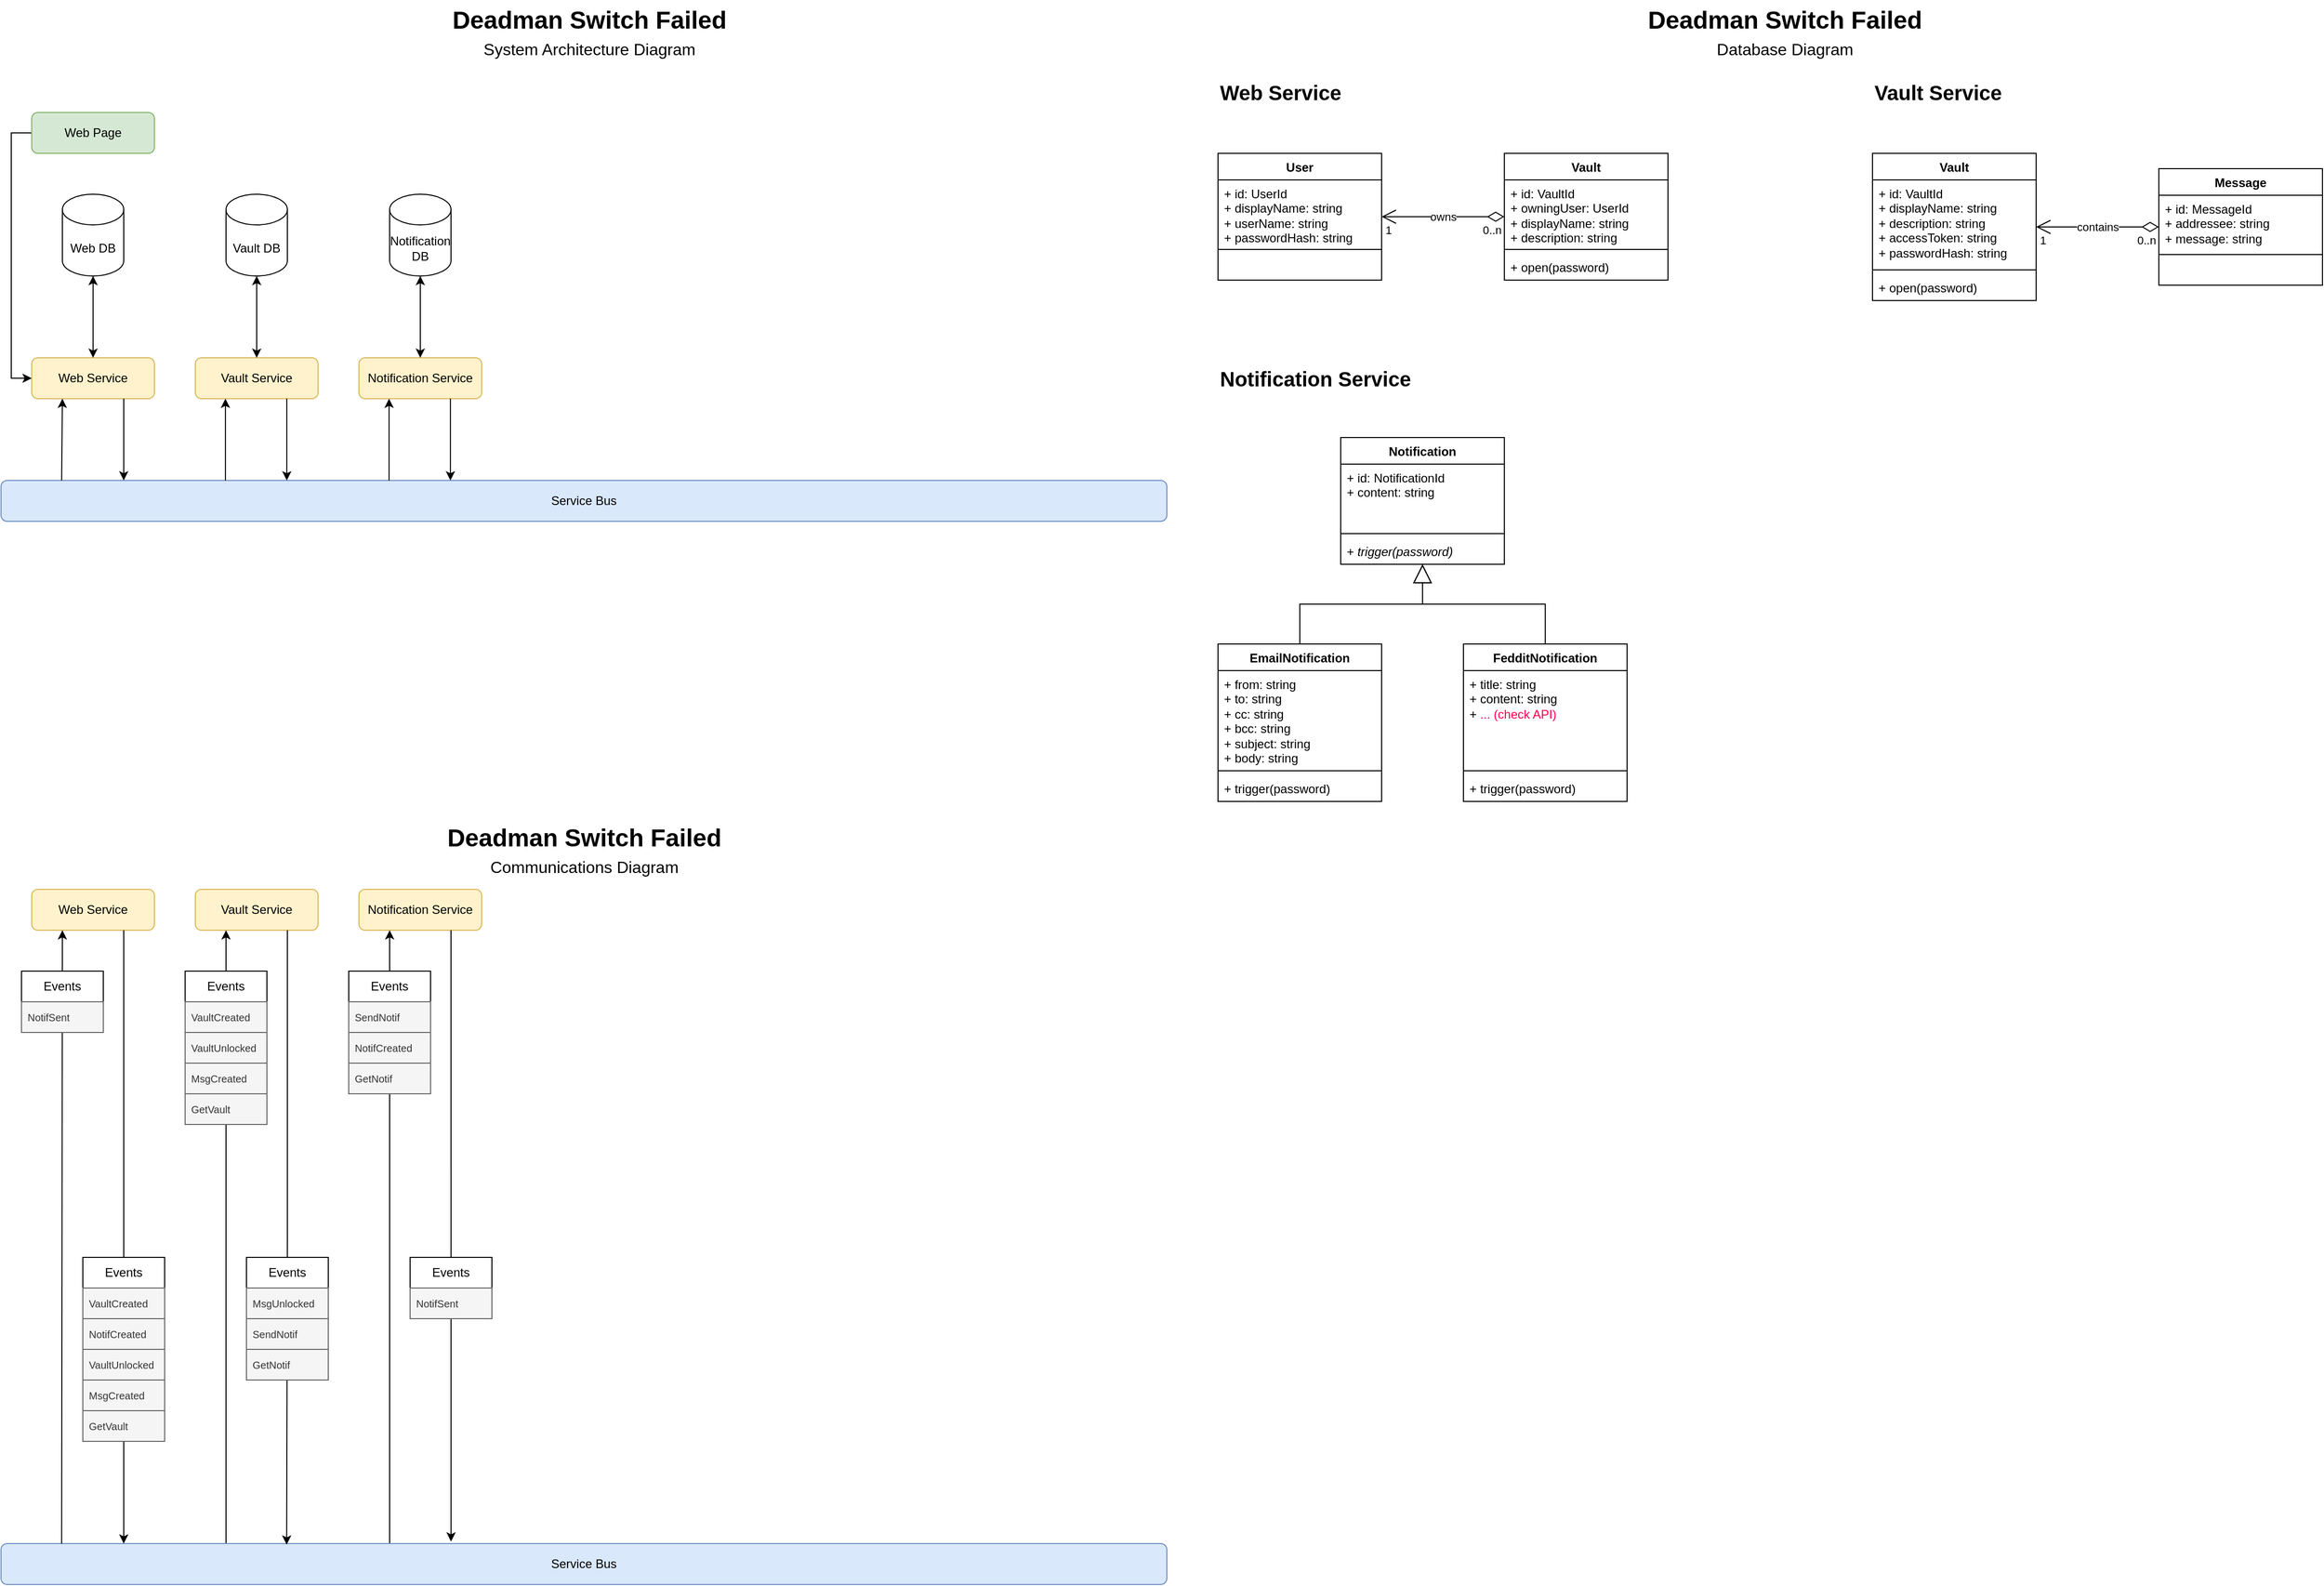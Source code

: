 <mxfile version="22.0.2" type="device">
  <diagram name="Page-1" id="2YGdl-X15_tePABY36Fy">
    <mxGraphModel dx="1493" dy="872" grid="1" gridSize="10" guides="1" tooltips="1" connect="1" arrows="1" fold="1" page="1" pageScale="1" pageWidth="1160" pageHeight="800" math="1" shadow="0">
      <root>
        <mxCell id="0" />
        <mxCell id="1" parent="0" />
        <mxCell id="ui8sLW4CjAqMK8sw_6YP-1" value="Web Service" style="rounded=1;whiteSpace=wrap;html=1;fillColor=#fff2cc;strokeColor=#d6b656;" parent="1" vertex="1">
          <mxGeometry x="40" y="360" width="120" height="40" as="geometry" />
        </mxCell>
        <mxCell id="ui8sLW4CjAqMK8sw_6YP-2" value="Vault Service" style="rounded=1;whiteSpace=wrap;html=1;fillColor=#fff2cc;strokeColor=#d6b656;" parent="1" vertex="1">
          <mxGeometry x="200" y="360" width="120" height="40" as="geometry" />
        </mxCell>
        <mxCell id="ui8sLW4CjAqMK8sw_6YP-3" value="Notification Service" style="rounded=1;whiteSpace=wrap;html=1;fillColor=#fff2cc;strokeColor=#d6b656;" parent="1" vertex="1">
          <mxGeometry x="360" y="360" width="120" height="40" as="geometry" />
        </mxCell>
        <mxCell id="ui8sLW4CjAqMK8sw_6YP-4" value="Service Bus" style="rounded=1;whiteSpace=wrap;html=1;fillColor=#dae8fc;strokeColor=#6c8ebf;" parent="1" vertex="1">
          <mxGeometry x="10" y="480" width="1140" height="40" as="geometry" />
        </mxCell>
        <mxCell id="ui8sLW4CjAqMK8sw_6YP-5" value="Web DB" style="shape=cylinder3;whiteSpace=wrap;html=1;boundedLbl=1;backgroundOutline=1;size=15;" parent="1" vertex="1">
          <mxGeometry x="70" y="200" width="60" height="80" as="geometry" />
        </mxCell>
        <mxCell id="ui8sLW4CjAqMK8sw_6YP-7" value="Vault DB" style="shape=cylinder3;whiteSpace=wrap;html=1;boundedLbl=1;backgroundOutline=1;size=15;" parent="1" vertex="1">
          <mxGeometry x="230" y="200" width="60" height="80" as="geometry" />
        </mxCell>
        <mxCell id="ui8sLW4CjAqMK8sw_6YP-8" value="Notification DB" style="shape=cylinder3;whiteSpace=wrap;html=1;boundedLbl=1;backgroundOutline=1;size=15;" parent="1" vertex="1">
          <mxGeometry x="390" y="200" width="60" height="80" as="geometry" />
        </mxCell>
        <mxCell id="ui8sLW4CjAqMK8sw_6YP-9" value="Deadman Switch Failed" style="text;html=1;align=center;verticalAlign=middle;resizable=0;points=[];autosize=1;strokeColor=none;fillColor=none;rounded=0;shadow=0;glass=0;fontSize=24;fontStyle=1" parent="1" vertex="1">
          <mxGeometry x="440" y="10" width="290" height="40" as="geometry" />
        </mxCell>
        <mxCell id="ui8sLW4CjAqMK8sw_6YP-10" value="&lt;span style=&quot;font-weight: normal;&quot;&gt;&lt;font style=&quot;font-size: 16px;&quot;&gt;System Architecture Diagram&lt;/font&gt;&lt;/span&gt;" style="text;html=1;align=center;verticalAlign=middle;resizable=0;points=[];autosize=1;strokeColor=none;fillColor=none;rounded=0;shadow=0;glass=0;fontSize=24;fontStyle=1" parent="1" vertex="1">
          <mxGeometry x="470" y="36" width="230" height="40" as="geometry" />
        </mxCell>
        <mxCell id="ui8sLW4CjAqMK8sw_6YP-13" value="" style="endArrow=classic;startArrow=classic;html=1;rounded=0;" parent="1" source="ui8sLW4CjAqMK8sw_6YP-1" target="ui8sLW4CjAqMK8sw_6YP-5" edge="1">
          <mxGeometry width="50" height="50" relative="1" as="geometry">
            <mxPoint x="70" y="340" as="sourcePoint" />
            <mxPoint x="120" y="290" as="targetPoint" />
          </mxGeometry>
        </mxCell>
        <mxCell id="ui8sLW4CjAqMK8sw_6YP-14" value="" style="endArrow=classic;startArrow=classic;html=1;rounded=0;" parent="1" source="ui8sLW4CjAqMK8sw_6YP-2" target="ui8sLW4CjAqMK8sw_6YP-7" edge="1">
          <mxGeometry width="50" height="50" relative="1" as="geometry">
            <mxPoint x="110" y="370" as="sourcePoint" />
            <mxPoint x="110" y="290" as="targetPoint" />
          </mxGeometry>
        </mxCell>
        <mxCell id="ui8sLW4CjAqMK8sw_6YP-15" value="" style="endArrow=classic;startArrow=classic;html=1;rounded=0;labelBorderColor=#FFFFFF;" parent="1" source="ui8sLW4CjAqMK8sw_6YP-3" target="ui8sLW4CjAqMK8sw_6YP-8" edge="1">
          <mxGeometry width="50" height="50" relative="1" as="geometry">
            <mxPoint x="120" y="380" as="sourcePoint" />
            <mxPoint x="120" y="300" as="targetPoint" />
          </mxGeometry>
        </mxCell>
        <mxCell id="ui8sLW4CjAqMK8sw_6YP-18" value="" style="endArrow=classic;html=1;rounded=0;entryX=0.25;entryY=1;entryDx=0;entryDy=0;exitX=0.052;exitY=0;exitDx=0;exitDy=0;exitPerimeter=0;" parent="1" source="ui8sLW4CjAqMK8sw_6YP-4" target="ui8sLW4CjAqMK8sw_6YP-1" edge="1">
          <mxGeometry width="50" height="50" relative="1" as="geometry">
            <mxPoint x="-20" y="450" as="sourcePoint" />
            <mxPoint x="30" y="400" as="targetPoint" />
          </mxGeometry>
        </mxCell>
        <mxCell id="ui8sLW4CjAqMK8sw_6YP-19" value="" style="endArrow=classic;html=1;rounded=0;exitX=0.75;exitY=1;exitDx=0;exitDy=0;" parent="1" source="ui8sLW4CjAqMK8sw_6YP-1" edge="1">
          <mxGeometry width="50" height="50" relative="1" as="geometry">
            <mxPoint x="80" y="490" as="sourcePoint" />
            <mxPoint x="130" y="480" as="targetPoint" />
          </mxGeometry>
        </mxCell>
        <mxCell id="ui8sLW4CjAqMK8sw_6YP-20" value="" style="endArrow=classic;html=1;rounded=0;entryX=0.25;entryY=1;entryDx=0;entryDy=0;exitX=0.072;exitY=0;exitDx=0;exitDy=0;exitPerimeter=0;" parent="1" edge="1">
          <mxGeometry width="50" height="50" relative="1" as="geometry">
            <mxPoint x="229.43" y="480" as="sourcePoint" />
            <mxPoint x="229.43" y="400" as="targetPoint" />
          </mxGeometry>
        </mxCell>
        <mxCell id="ui8sLW4CjAqMK8sw_6YP-21" value="" style="endArrow=classic;html=1;rounded=0;exitX=0.75;exitY=1;exitDx=0;exitDy=0;" parent="1" edge="1">
          <mxGeometry width="50" height="50" relative="1" as="geometry">
            <mxPoint x="289.43" y="400" as="sourcePoint" />
            <mxPoint x="289.43" y="480" as="targetPoint" />
          </mxGeometry>
        </mxCell>
        <mxCell id="ui8sLW4CjAqMK8sw_6YP-22" value="" style="endArrow=classic;html=1;rounded=0;entryX=0.25;entryY=1;entryDx=0;entryDy=0;exitX=0.072;exitY=0;exitDx=0;exitDy=0;exitPerimeter=0;" parent="1" edge="1">
          <mxGeometry width="50" height="50" relative="1" as="geometry">
            <mxPoint x="389.43" y="480" as="sourcePoint" />
            <mxPoint x="389.43" y="400" as="targetPoint" />
          </mxGeometry>
        </mxCell>
        <mxCell id="ui8sLW4CjAqMK8sw_6YP-23" value="" style="endArrow=classic;html=1;rounded=0;exitX=0.75;exitY=1;exitDx=0;exitDy=0;" parent="1" edge="1">
          <mxGeometry width="50" height="50" relative="1" as="geometry">
            <mxPoint x="449.43" y="400" as="sourcePoint" />
            <mxPoint x="449.43" y="480" as="targetPoint" />
          </mxGeometry>
        </mxCell>
        <mxCell id="ui8sLW4CjAqMK8sw_6YP-26" value="Deadman Switch Failed" style="text;html=1;align=center;verticalAlign=middle;resizable=0;points=[];autosize=1;strokeColor=none;fillColor=none;rounded=0;shadow=0;glass=0;fontSize=24;fontStyle=1" parent="1" vertex="1">
          <mxGeometry x="1609" y="10" width="290" height="40" as="geometry" />
        </mxCell>
        <mxCell id="ui8sLW4CjAqMK8sw_6YP-27" value="&lt;span style=&quot;font-weight: normal;&quot;&gt;&lt;font style=&quot;font-size: 16px;&quot;&gt;Database Diagram&lt;/font&gt;&lt;/span&gt;" style="text;html=1;align=center;verticalAlign=middle;resizable=0;points=[];autosize=1;strokeColor=none;fillColor=none;rounded=0;shadow=0;glass=0;fontSize=24;fontStyle=1" parent="1" vertex="1">
          <mxGeometry x="1674" y="36" width="160" height="40" as="geometry" />
        </mxCell>
        <mxCell id="Cj7RUKxoyTummyb_r4Sp-2" style="edgeStyle=orthogonalEdgeStyle;rounded=0;orthogonalLoop=1;jettySize=auto;html=1;entryX=0;entryY=0.5;entryDx=0;entryDy=0;" parent="1" source="Cj7RUKxoyTummyb_r4Sp-1" target="ui8sLW4CjAqMK8sw_6YP-1" edge="1">
          <mxGeometry relative="1" as="geometry">
            <Array as="points">
              <mxPoint x="20" y="140" />
              <mxPoint x="20" y="380" />
            </Array>
          </mxGeometry>
        </mxCell>
        <mxCell id="Cj7RUKxoyTummyb_r4Sp-1" value="Web Page" style="rounded=1;whiteSpace=wrap;html=1;fillColor=#d5e8d4;strokeColor=#82b366;" parent="1" vertex="1">
          <mxGeometry x="40" y="120" width="120" height="40" as="geometry" />
        </mxCell>
        <mxCell id="Cj7RUKxoyTummyb_r4Sp-10" value="Web Service" style="text;html=1;align=left;verticalAlign=middle;resizable=0;points=[];autosize=1;strokeColor=none;fillColor=none;rounded=0;shadow=0;glass=0;fontSize=20;fontStyle=1" parent="1" vertex="1">
          <mxGeometry x="1200" y="80" width="140" height="40" as="geometry" />
        </mxCell>
        <mxCell id="Cj7RUKxoyTummyb_r4Sp-11" value="User" style="swimlane;fontStyle=1;align=center;verticalAlign=top;childLayout=stackLayout;horizontal=1;startSize=26;horizontalStack=0;resizeParent=1;resizeParentMax=0;resizeLast=0;collapsible=1;marginBottom=0;whiteSpace=wrap;html=1;" parent="1" vertex="1">
          <mxGeometry x="1200" y="160" width="160" height="124" as="geometry" />
        </mxCell>
        <mxCell id="Cj7RUKxoyTummyb_r4Sp-12" value="+ id: UserId&lt;br&gt;+ displayName: string&lt;br&gt;+ userName: string&lt;br&gt;+ passwordHash: string" style="text;strokeColor=none;fillColor=none;align=left;verticalAlign=top;spacingLeft=4;spacingRight=4;overflow=hidden;rotatable=0;points=[[0,0.5],[1,0.5]];portConstraint=eastwest;whiteSpace=wrap;html=1;" parent="Cj7RUKxoyTummyb_r4Sp-11" vertex="1">
          <mxGeometry y="26" width="160" height="64" as="geometry" />
        </mxCell>
        <mxCell id="Cj7RUKxoyTummyb_r4Sp-13" value="" style="line;strokeWidth=1;fillColor=none;align=left;verticalAlign=middle;spacingTop=-1;spacingLeft=3;spacingRight=3;rotatable=0;labelPosition=right;points=[];portConstraint=eastwest;strokeColor=inherit;" parent="Cj7RUKxoyTummyb_r4Sp-11" vertex="1">
          <mxGeometry y="90" width="160" height="8" as="geometry" />
        </mxCell>
        <mxCell id="Cj7RUKxoyTummyb_r4Sp-14" value="&amp;nbsp;" style="text;strokeColor=none;fillColor=none;align=left;verticalAlign=top;spacingLeft=4;spacingRight=4;overflow=hidden;rotatable=0;points=[[0,0.5],[1,0.5]];portConstraint=eastwest;whiteSpace=wrap;html=1;" parent="Cj7RUKxoyTummyb_r4Sp-11" vertex="1">
          <mxGeometry y="98" width="160" height="26" as="geometry" />
        </mxCell>
        <mxCell id="TEZOHbHOSB_OMv-VC6Ly-8" value="Deadman Switch Failed" style="text;html=1;align=center;verticalAlign=middle;resizable=0;points=[];autosize=1;strokeColor=none;fillColor=none;rounded=0;shadow=0;glass=0;fontSize=24;fontStyle=1" parent="1" vertex="1">
          <mxGeometry x="435" y="810" width="290" height="40" as="geometry" />
        </mxCell>
        <mxCell id="TEZOHbHOSB_OMv-VC6Ly-9" value="&lt;span style=&quot;font-weight: normal;&quot;&gt;&lt;font style=&quot;font-size: 16px;&quot;&gt;Communications Diagram&lt;br&gt;&lt;/font&gt;&lt;/span&gt;" style="text;html=1;align=center;verticalAlign=middle;resizable=0;points=[];autosize=1;strokeColor=none;fillColor=none;rounded=0;shadow=0;glass=0;fontSize=24;fontStyle=1" parent="1" vertex="1">
          <mxGeometry x="475" y="836" width="210" height="40" as="geometry" />
        </mxCell>
        <mxCell id="TEZOHbHOSB_OMv-VC6Ly-33" value="Web Service" style="rounded=1;whiteSpace=wrap;html=1;fillColor=#fff2cc;strokeColor=#d6b656;" parent="1" vertex="1">
          <mxGeometry x="40" y="880" width="120" height="40" as="geometry" />
        </mxCell>
        <mxCell id="TEZOHbHOSB_OMv-VC6Ly-34" value="Vault Service" style="rounded=1;whiteSpace=wrap;html=1;fillColor=#fff2cc;strokeColor=#d6b656;" parent="1" vertex="1">
          <mxGeometry x="200" y="880" width="120" height="40" as="geometry" />
        </mxCell>
        <mxCell id="TEZOHbHOSB_OMv-VC6Ly-35" value="Notification Service" style="rounded=1;whiteSpace=wrap;html=1;fillColor=#fff2cc;strokeColor=#d6b656;" parent="1" vertex="1">
          <mxGeometry x="360" y="880" width="120" height="40" as="geometry" />
        </mxCell>
        <mxCell id="TEZOHbHOSB_OMv-VC6Ly-44" style="edgeStyle=orthogonalEdgeStyle;rounded=0;orthogonalLoop=1;jettySize=auto;html=1;entryX=0.25;entryY=1;entryDx=0;entryDy=0;" parent="1" source="TEZOHbHOSB_OMv-VC6Ly-36" target="TEZOHbHOSB_OMv-VC6Ly-34" edge="1">
          <mxGeometry relative="1" as="geometry">
            <Array as="points">
              <mxPoint x="230" y="1410" />
              <mxPoint x="230" y="1410" />
            </Array>
          </mxGeometry>
        </mxCell>
        <mxCell id="TEZOHbHOSB_OMv-VC6Ly-45" style="edgeStyle=orthogonalEdgeStyle;rounded=0;orthogonalLoop=1;jettySize=auto;html=1;entryX=0.25;entryY=1;entryDx=0;entryDy=0;" parent="1" source="TEZOHbHOSB_OMv-VC6Ly-36" target="TEZOHbHOSB_OMv-VC6Ly-35" edge="1">
          <mxGeometry relative="1" as="geometry">
            <Array as="points">
              <mxPoint x="390" y="1380" />
              <mxPoint x="390" y="1380" />
            </Array>
          </mxGeometry>
        </mxCell>
        <mxCell id="TEZOHbHOSB_OMv-VC6Ly-36" value="Service Bus" style="rounded=1;whiteSpace=wrap;html=1;fillColor=#dae8fc;strokeColor=#6c8ebf;" parent="1" vertex="1">
          <mxGeometry x="10" y="1520" width="1140" height="40" as="geometry" />
        </mxCell>
        <mxCell id="TEZOHbHOSB_OMv-VC6Ly-37" value="" style="endArrow=classic;html=1;rounded=0;entryX=0.25;entryY=1;entryDx=0;entryDy=0;exitX=0.052;exitY=0;exitDx=0;exitDy=0;exitPerimeter=0;" parent="1" source="TEZOHbHOSB_OMv-VC6Ly-36" target="TEZOHbHOSB_OMv-VC6Ly-33" edge="1">
          <mxGeometry width="50" height="50" relative="1" as="geometry">
            <mxPoint x="-20" y="1490" as="sourcePoint" />
            <mxPoint x="30" y="1440" as="targetPoint" />
          </mxGeometry>
        </mxCell>
        <mxCell id="TEZOHbHOSB_OMv-VC6Ly-38" value="" style="endArrow=classic;html=1;rounded=0;exitX=0.75;exitY=1;exitDx=0;exitDy=0;" parent="1" source="TEZOHbHOSB_OMv-VC6Ly-33" edge="1">
          <mxGeometry width="50" height="50" relative="1" as="geometry">
            <mxPoint x="80" y="1530" as="sourcePoint" />
            <mxPoint x="130" y="1520" as="targetPoint" />
          </mxGeometry>
        </mxCell>
        <mxCell id="TEZOHbHOSB_OMv-VC6Ly-43" style="edgeStyle=orthogonalEdgeStyle;rounded=0;orthogonalLoop=1;jettySize=auto;html=1;exitX=0.75;exitY=1;exitDx=0;exitDy=0;entryX=0.245;entryY=0.025;entryDx=0;entryDy=0;entryPerimeter=0;" parent="1" source="TEZOHbHOSB_OMv-VC6Ly-34" target="TEZOHbHOSB_OMv-VC6Ly-36" edge="1">
          <mxGeometry relative="1" as="geometry" />
        </mxCell>
        <mxCell id="TEZOHbHOSB_OMv-VC6Ly-46" style="edgeStyle=orthogonalEdgeStyle;rounded=0;orthogonalLoop=1;jettySize=auto;html=1;exitX=0.75;exitY=1;exitDx=0;exitDy=0;entryX=0.386;entryY=-0.05;entryDx=0;entryDy=0;entryPerimeter=0;" parent="1" source="TEZOHbHOSB_OMv-VC6Ly-35" target="TEZOHbHOSB_OMv-VC6Ly-36" edge="1">
          <mxGeometry relative="1" as="geometry" />
        </mxCell>
        <mxCell id="TEZOHbHOSB_OMv-VC6Ly-47" value="Events" style="swimlane;fontStyle=0;childLayout=stackLayout;horizontal=1;startSize=30;horizontalStack=0;resizeParent=1;resizeParentMax=0;resizeLast=0;collapsible=1;marginBottom=0;whiteSpace=wrap;html=1;fillColor=#FFFFFF;" parent="1" vertex="1">
          <mxGeometry x="30" y="960" width="80" height="60" as="geometry" />
        </mxCell>
        <mxCell id="TEZOHbHOSB_OMv-VC6Ly-48" value="NotifSent" style="text;strokeColor=#666666;fillColor=#f5f5f5;align=left;verticalAlign=middle;spacingLeft=4;spacingRight=4;overflow=hidden;points=[[0,0.5],[1,0.5]];portConstraint=eastwest;rotatable=0;whiteSpace=wrap;html=1;fontColor=#333333;fontSize=10;" parent="TEZOHbHOSB_OMv-VC6Ly-47" vertex="1">
          <mxGeometry y="30" width="80" height="30" as="geometry" />
        </mxCell>
        <mxCell id="TEZOHbHOSB_OMv-VC6Ly-55" value="Events" style="swimlane;fontStyle=0;childLayout=stackLayout;horizontal=1;startSize=30;horizontalStack=0;resizeParent=1;resizeParentMax=0;resizeLast=0;collapsible=1;marginBottom=0;whiteSpace=wrap;html=1;fillColor=#FFFFFF;" parent="1" vertex="1">
          <mxGeometry x="90" y="1240" width="80" height="180" as="geometry" />
        </mxCell>
        <mxCell id="TEZOHbHOSB_OMv-VC6Ly-56" value="VaultCreated" style="text;strokeColor=#666666;fillColor=#f5f5f5;align=left;verticalAlign=middle;spacingLeft=4;spacingRight=4;overflow=hidden;points=[[0,0.5],[1,0.5]];portConstraint=eastwest;rotatable=0;whiteSpace=wrap;html=1;fontColor=#333333;fontSize=10;" parent="TEZOHbHOSB_OMv-VC6Ly-55" vertex="1">
          <mxGeometry y="30" width="80" height="30" as="geometry" />
        </mxCell>
        <mxCell id="TEZOHbHOSB_OMv-VC6Ly-57" value="NotifCreated" style="text;strokeColor=#666666;fillColor=#f5f5f5;align=left;verticalAlign=middle;spacingLeft=4;spacingRight=4;overflow=hidden;points=[[0,0.5],[1,0.5]];portConstraint=eastwest;rotatable=0;whiteSpace=wrap;html=1;fontColor=#333333;fontSize=10;" parent="TEZOHbHOSB_OMv-VC6Ly-55" vertex="1">
          <mxGeometry y="60" width="80" height="30" as="geometry" />
        </mxCell>
        <mxCell id="TEZOHbHOSB_OMv-VC6Ly-58" value="VaultUnlocked" style="text;strokeColor=#666666;fillColor=#f5f5f5;align=left;verticalAlign=middle;spacingLeft=4;spacingRight=4;overflow=hidden;points=[[0,0.5],[1,0.5]];portConstraint=eastwest;rotatable=0;whiteSpace=wrap;html=1;fontColor=#333333;fontSize=10;" parent="TEZOHbHOSB_OMv-VC6Ly-55" vertex="1">
          <mxGeometry y="90" width="80" height="30" as="geometry" />
        </mxCell>
        <mxCell id="TEZOHbHOSB_OMv-VC6Ly-60" value="MsgCreated" style="text;strokeColor=#666666;fillColor=#f5f5f5;align=left;verticalAlign=middle;spacingLeft=4;spacingRight=4;overflow=hidden;points=[[0,0.5],[1,0.5]];portConstraint=eastwest;rotatable=0;whiteSpace=wrap;html=1;fontColor=#333333;fontSize=10;" parent="TEZOHbHOSB_OMv-VC6Ly-55" vertex="1">
          <mxGeometry y="120" width="80" height="30" as="geometry" />
        </mxCell>
        <mxCell id="TEZOHbHOSB_OMv-VC6Ly-78" value="GetVault" style="text;strokeColor=#666666;fillColor=#f5f5f5;align=left;verticalAlign=middle;spacingLeft=4;spacingRight=4;overflow=hidden;points=[[0,0.5],[1,0.5]];portConstraint=eastwest;rotatable=0;whiteSpace=wrap;html=1;fontColor=#333333;fontSize=10;" parent="TEZOHbHOSB_OMv-VC6Ly-55" vertex="1">
          <mxGeometry y="150" width="80" height="30" as="geometry" />
        </mxCell>
        <mxCell id="TEZOHbHOSB_OMv-VC6Ly-61" value="Events" style="swimlane;fontStyle=0;childLayout=stackLayout;horizontal=1;startSize=30;horizontalStack=0;resizeParent=1;resizeParentMax=0;resizeLast=0;collapsible=1;marginBottom=0;whiteSpace=wrap;html=1;fillColor=#FFFFFF;" parent="1" vertex="1">
          <mxGeometry x="190" y="960" width="80" height="150" as="geometry" />
        </mxCell>
        <mxCell id="TEZOHbHOSB_OMv-VC6Ly-62" value="VaultCreated" style="text;strokeColor=#666666;fillColor=#f5f5f5;align=left;verticalAlign=middle;spacingLeft=4;spacingRight=4;overflow=hidden;points=[[0,0.5],[1,0.5]];portConstraint=eastwest;rotatable=0;whiteSpace=wrap;html=1;fontColor=#333333;fontSize=10;" parent="TEZOHbHOSB_OMv-VC6Ly-61" vertex="1">
          <mxGeometry y="30" width="80" height="30" as="geometry" />
        </mxCell>
        <mxCell id="TEZOHbHOSB_OMv-VC6Ly-68" value="VaultUnlocked" style="text;strokeColor=#666666;fillColor=#f5f5f5;align=left;verticalAlign=middle;spacingLeft=4;spacingRight=4;overflow=hidden;points=[[0,0.5],[1,0.5]];portConstraint=eastwest;rotatable=0;whiteSpace=wrap;html=1;fontColor=#333333;fontSize=10;" parent="TEZOHbHOSB_OMv-VC6Ly-61" vertex="1">
          <mxGeometry y="60" width="80" height="30" as="geometry" />
        </mxCell>
        <mxCell id="TEZOHbHOSB_OMv-VC6Ly-69" value="MsgCreated" style="text;strokeColor=#666666;fillColor=#f5f5f5;align=left;verticalAlign=middle;spacingLeft=4;spacingRight=4;overflow=hidden;points=[[0,0.5],[1,0.5]];portConstraint=eastwest;rotatable=0;whiteSpace=wrap;html=1;fontColor=#333333;fontSize=10;" parent="TEZOHbHOSB_OMv-VC6Ly-61" vertex="1">
          <mxGeometry y="90" width="80" height="30" as="geometry" />
        </mxCell>
        <mxCell id="TEZOHbHOSB_OMv-VC6Ly-79" value="GetVault" style="text;strokeColor=#666666;fillColor=#f5f5f5;align=left;verticalAlign=middle;spacingLeft=4;spacingRight=4;overflow=hidden;points=[[0,0.5],[1,0.5]];portConstraint=eastwest;rotatable=0;whiteSpace=wrap;html=1;fontColor=#333333;fontSize=10;" parent="TEZOHbHOSB_OMv-VC6Ly-61" vertex="1">
          <mxGeometry y="120" width="80" height="30" as="geometry" />
        </mxCell>
        <mxCell id="TEZOHbHOSB_OMv-VC6Ly-63" value="Events" style="swimlane;fontStyle=0;childLayout=stackLayout;horizontal=1;startSize=30;horizontalStack=0;resizeParent=1;resizeParentMax=0;resizeLast=0;collapsible=1;marginBottom=0;whiteSpace=wrap;html=1;fillColor=#FFFFFF;" parent="1" vertex="1">
          <mxGeometry x="250" y="1240" width="80" height="120" as="geometry" />
        </mxCell>
        <mxCell id="TEZOHbHOSB_OMv-VC6Ly-67" value="MsgUnlocked" style="text;strokeColor=#666666;fillColor=#f5f5f5;align=left;verticalAlign=middle;spacingLeft=4;spacingRight=4;overflow=hidden;points=[[0,0.5],[1,0.5]];portConstraint=eastwest;rotatable=0;whiteSpace=wrap;html=1;fontColor=#333333;fontSize=10;" parent="TEZOHbHOSB_OMv-VC6Ly-63" vertex="1">
          <mxGeometry y="30" width="80" height="30" as="geometry" />
        </mxCell>
        <mxCell id="TEZOHbHOSB_OMv-VC6Ly-70" value="SendNotif" style="text;strokeColor=#666666;fillColor=#f5f5f5;align=left;verticalAlign=middle;spacingLeft=4;spacingRight=4;overflow=hidden;points=[[0,0.5],[1,0.5]];portConstraint=eastwest;rotatable=0;whiteSpace=wrap;html=1;fontColor=#333333;fontSize=10;" parent="TEZOHbHOSB_OMv-VC6Ly-63" vertex="1">
          <mxGeometry y="60" width="80" height="30" as="geometry" />
        </mxCell>
        <mxCell id="TEZOHbHOSB_OMv-VC6Ly-80" value="GetNotif" style="text;strokeColor=#666666;fillColor=#f5f5f5;align=left;verticalAlign=middle;spacingLeft=4;spacingRight=4;overflow=hidden;points=[[0,0.5],[1,0.5]];portConstraint=eastwest;rotatable=0;whiteSpace=wrap;html=1;fontColor=#333333;fontSize=10;" parent="TEZOHbHOSB_OMv-VC6Ly-63" vertex="1">
          <mxGeometry y="90" width="80" height="30" as="geometry" />
        </mxCell>
        <mxCell id="TEZOHbHOSB_OMv-VC6Ly-71" value="Events" style="swimlane;fontStyle=0;childLayout=stackLayout;horizontal=1;startSize=30;horizontalStack=0;resizeParent=1;resizeParentMax=0;resizeLast=0;collapsible=1;marginBottom=0;whiteSpace=wrap;html=1;fillColor=#FFFFFF;" parent="1" vertex="1">
          <mxGeometry x="350" y="960" width="80" height="120" as="geometry" />
        </mxCell>
        <mxCell id="TEZOHbHOSB_OMv-VC6Ly-72" value="SendNotif" style="text;strokeColor=#666666;fillColor=#f5f5f5;align=left;verticalAlign=middle;spacingLeft=4;spacingRight=4;overflow=hidden;points=[[0,0.5],[1,0.5]];portConstraint=eastwest;rotatable=0;whiteSpace=wrap;html=1;fontColor=#333333;fontSize=10;" parent="TEZOHbHOSB_OMv-VC6Ly-71" vertex="1">
          <mxGeometry y="30" width="80" height="30" as="geometry" />
        </mxCell>
        <mxCell id="TEZOHbHOSB_OMv-VC6Ly-74" value="NotifCreated" style="text;strokeColor=#666666;fillColor=#f5f5f5;align=left;verticalAlign=middle;spacingLeft=4;spacingRight=4;overflow=hidden;points=[[0,0.5],[1,0.5]];portConstraint=eastwest;rotatable=0;whiteSpace=wrap;html=1;fontColor=#333333;fontSize=10;" parent="TEZOHbHOSB_OMv-VC6Ly-71" vertex="1">
          <mxGeometry y="60" width="80" height="30" as="geometry" />
        </mxCell>
        <mxCell id="TEZOHbHOSB_OMv-VC6Ly-81" value="GetNotif" style="text;strokeColor=#666666;fillColor=#f5f5f5;align=left;verticalAlign=middle;spacingLeft=4;spacingRight=4;overflow=hidden;points=[[0,0.5],[1,0.5]];portConstraint=eastwest;rotatable=0;whiteSpace=wrap;html=1;fontColor=#333333;fontSize=10;" parent="TEZOHbHOSB_OMv-VC6Ly-71" vertex="1">
          <mxGeometry y="90" width="80" height="30" as="geometry" />
        </mxCell>
        <mxCell id="TEZOHbHOSB_OMv-VC6Ly-75" value="Events" style="swimlane;fontStyle=0;childLayout=stackLayout;horizontal=1;startSize=30;horizontalStack=0;resizeParent=1;resizeParentMax=0;resizeLast=0;collapsible=1;marginBottom=0;whiteSpace=wrap;html=1;fillColor=#FFFFFF;" parent="1" vertex="1">
          <mxGeometry x="410" y="1240" width="80" height="60" as="geometry" />
        </mxCell>
        <mxCell id="TEZOHbHOSB_OMv-VC6Ly-76" value="NotifSent" style="text;strokeColor=#666666;fillColor=#f5f5f5;align=left;verticalAlign=middle;spacingLeft=4;spacingRight=4;overflow=hidden;points=[[0,0.5],[1,0.5]];portConstraint=eastwest;rotatable=0;whiteSpace=wrap;html=1;fontColor=#333333;fontSize=10;" parent="TEZOHbHOSB_OMv-VC6Ly-75" vertex="1">
          <mxGeometry y="30" width="80" height="30" as="geometry" />
        </mxCell>
        <mxCell id="TEZOHbHOSB_OMv-VC6Ly-82" value="Vault" style="swimlane;fontStyle=1;align=center;verticalAlign=top;childLayout=stackLayout;horizontal=1;startSize=26;horizontalStack=0;resizeParent=1;resizeParentMax=0;resizeLast=0;collapsible=1;marginBottom=0;whiteSpace=wrap;html=1;" parent="1" vertex="1">
          <mxGeometry x="1480" y="160" width="160" height="124" as="geometry" />
        </mxCell>
        <mxCell id="TEZOHbHOSB_OMv-VC6Ly-83" value="+ id: VaultId&lt;br&gt;+ owningUser: UserId&lt;br&gt;+ displayName: string&lt;br&gt;+ description: string" style="text;strokeColor=none;fillColor=none;align=left;verticalAlign=top;spacingLeft=4;spacingRight=4;overflow=hidden;rotatable=0;points=[[0,0.5],[1,0.5]];portConstraint=eastwest;whiteSpace=wrap;html=1;" parent="TEZOHbHOSB_OMv-VC6Ly-82" vertex="1">
          <mxGeometry y="26" width="160" height="64" as="geometry" />
        </mxCell>
        <mxCell id="TEZOHbHOSB_OMv-VC6Ly-84" value="" style="line;strokeWidth=1;fillColor=none;align=left;verticalAlign=middle;spacingTop=-1;spacingLeft=3;spacingRight=3;rotatable=0;labelPosition=right;points=[];portConstraint=eastwest;strokeColor=inherit;" parent="TEZOHbHOSB_OMv-VC6Ly-82" vertex="1">
          <mxGeometry y="90" width="160" height="8" as="geometry" />
        </mxCell>
        <mxCell id="TEZOHbHOSB_OMv-VC6Ly-85" value="+ open(password)" style="text;strokeColor=none;fillColor=none;align=left;verticalAlign=top;spacingLeft=4;spacingRight=4;overflow=hidden;rotatable=0;points=[[0,0.5],[1,0.5]];portConstraint=eastwest;whiteSpace=wrap;html=1;" parent="TEZOHbHOSB_OMv-VC6Ly-82" vertex="1">
          <mxGeometry y="98" width="160" height="26" as="geometry" />
        </mxCell>
        <mxCell id="J-m82WhB2n0BHHzkugot-9" value="owns" style="endArrow=open;html=1;endSize=12;startArrow=diamondThin;startSize=14;startFill=0;edgeStyle=orthogonalEdgeStyle;rounded=0;" parent="1" source="TEZOHbHOSB_OMv-VC6Ly-82" target="Cj7RUKxoyTummyb_r4Sp-11" edge="1">
          <mxGeometry relative="1" as="geometry">
            <mxPoint x="1260" y="350" as="sourcePoint" />
            <mxPoint x="1420" y="350" as="targetPoint" />
          </mxGeometry>
        </mxCell>
        <mxCell id="J-m82WhB2n0BHHzkugot-10" value="0..n" style="edgeLabel;resizable=0;html=1;align=left;verticalAlign=top;" parent="J-m82WhB2n0BHHzkugot-9" connectable="0" vertex="1">
          <mxGeometry x="-1" relative="1" as="geometry">
            <mxPoint x="-23" as="offset" />
          </mxGeometry>
        </mxCell>
        <mxCell id="J-m82WhB2n0BHHzkugot-11" value="1" style="edgeLabel;resizable=0;html=1;align=right;verticalAlign=top;" parent="J-m82WhB2n0BHHzkugot-9" connectable="0" vertex="1">
          <mxGeometry x="1" relative="1" as="geometry">
            <mxPoint x="10" as="offset" />
          </mxGeometry>
        </mxCell>
        <mxCell id="J-m82WhB2n0BHHzkugot-24" value="Vault Service" style="text;html=1;align=left;verticalAlign=middle;resizable=0;points=[];autosize=1;strokeColor=none;fillColor=none;rounded=0;shadow=0;glass=0;fontSize=20;fontStyle=1" parent="1" vertex="1">
          <mxGeometry x="1840" y="80" width="150" height="40" as="geometry" />
        </mxCell>
        <mxCell id="J-m82WhB2n0BHHzkugot-25" value="Vault" style="swimlane;fontStyle=1;align=center;verticalAlign=top;childLayout=stackLayout;horizontal=1;startSize=26;horizontalStack=0;resizeParent=1;resizeParentMax=0;resizeLast=0;collapsible=1;marginBottom=0;whiteSpace=wrap;html=1;" parent="1" vertex="1">
          <mxGeometry x="1840" y="160" width="160" height="144" as="geometry" />
        </mxCell>
        <mxCell id="J-m82WhB2n0BHHzkugot-26" value="+ id: VaultId&lt;br&gt;+ displayName: string&lt;br&gt;+ description: string&lt;br&gt;+ accessToken: string&lt;br&gt;+ passwordHash: string" style="text;strokeColor=none;fillColor=none;align=left;verticalAlign=top;spacingLeft=4;spacingRight=4;overflow=hidden;rotatable=0;points=[[0,0.5],[1,0.5]];portConstraint=eastwest;whiteSpace=wrap;html=1;" parent="J-m82WhB2n0BHHzkugot-25" vertex="1">
          <mxGeometry y="26" width="160" height="84" as="geometry" />
        </mxCell>
        <mxCell id="J-m82WhB2n0BHHzkugot-27" value="" style="line;strokeWidth=1;fillColor=none;align=left;verticalAlign=middle;spacingTop=-1;spacingLeft=3;spacingRight=3;rotatable=0;labelPosition=right;points=[];portConstraint=eastwest;strokeColor=inherit;" parent="J-m82WhB2n0BHHzkugot-25" vertex="1">
          <mxGeometry y="110" width="160" height="8" as="geometry" />
        </mxCell>
        <mxCell id="J-m82WhB2n0BHHzkugot-28" value="+ open(password)" style="text;strokeColor=none;fillColor=none;align=left;verticalAlign=top;spacingLeft=4;spacingRight=4;overflow=hidden;rotatable=0;points=[[0,0.5],[1,0.5]];portConstraint=eastwest;whiteSpace=wrap;html=1;" parent="J-m82WhB2n0BHHzkugot-25" vertex="1">
          <mxGeometry y="118" width="160" height="26" as="geometry" />
        </mxCell>
        <mxCell id="J-m82WhB2n0BHHzkugot-29" value="Message" style="swimlane;fontStyle=1;align=center;verticalAlign=top;childLayout=stackLayout;horizontal=1;startSize=26;horizontalStack=0;resizeParent=1;resizeParentMax=0;resizeLast=0;collapsible=1;marginBottom=0;whiteSpace=wrap;html=1;" parent="1" vertex="1">
          <mxGeometry x="2120" y="175" width="160" height="114" as="geometry" />
        </mxCell>
        <mxCell id="J-m82WhB2n0BHHzkugot-30" value="+ id: MessageId&lt;br&gt;+ addressee: string&lt;br&gt;+ message: string" style="text;strokeColor=none;fillColor=none;align=left;verticalAlign=top;spacingLeft=4;spacingRight=4;overflow=hidden;rotatable=0;points=[[0,0.5],[1,0.5]];portConstraint=eastwest;whiteSpace=wrap;html=1;" parent="J-m82WhB2n0BHHzkugot-29" vertex="1">
          <mxGeometry y="26" width="160" height="54" as="geometry" />
        </mxCell>
        <mxCell id="J-m82WhB2n0BHHzkugot-31" value="" style="line;strokeWidth=1;fillColor=none;align=left;verticalAlign=middle;spacingTop=-1;spacingLeft=3;spacingRight=3;rotatable=0;labelPosition=right;points=[];portConstraint=eastwest;strokeColor=inherit;" parent="J-m82WhB2n0BHHzkugot-29" vertex="1">
          <mxGeometry y="80" width="160" height="8" as="geometry" />
        </mxCell>
        <mxCell id="J-m82WhB2n0BHHzkugot-32" value="&amp;nbsp;" style="text;strokeColor=none;fillColor=none;align=left;verticalAlign=top;spacingLeft=4;spacingRight=4;overflow=hidden;rotatable=0;points=[[0,0.5],[1,0.5]];portConstraint=eastwest;whiteSpace=wrap;html=1;" parent="J-m82WhB2n0BHHzkugot-29" vertex="1">
          <mxGeometry y="88" width="160" height="26" as="geometry" />
        </mxCell>
        <mxCell id="J-m82WhB2n0BHHzkugot-33" value="contains" style="endArrow=open;html=1;endSize=12;startArrow=diamondThin;startSize=14;startFill=0;edgeStyle=orthogonalEdgeStyle;rounded=0;" parent="1" source="J-m82WhB2n0BHHzkugot-29" target="J-m82WhB2n0BHHzkugot-25" edge="1">
          <mxGeometry relative="1" as="geometry">
            <mxPoint x="1900" y="350" as="sourcePoint" />
            <mxPoint x="2060" y="350" as="targetPoint" />
            <mxPoint as="offset" />
          </mxGeometry>
        </mxCell>
        <mxCell id="J-m82WhB2n0BHHzkugot-34" value="0..n" style="edgeLabel;resizable=0;html=1;align=left;verticalAlign=top;" parent="J-m82WhB2n0BHHzkugot-33" connectable="0" vertex="1">
          <mxGeometry x="-1" relative="1" as="geometry">
            <mxPoint x="-23" as="offset" />
          </mxGeometry>
        </mxCell>
        <mxCell id="J-m82WhB2n0BHHzkugot-35" value="1" style="edgeLabel;resizable=0;html=1;align=right;verticalAlign=top;" parent="J-m82WhB2n0BHHzkugot-33" connectable="0" vertex="1">
          <mxGeometry x="1" relative="1" as="geometry">
            <mxPoint x="10" as="offset" />
          </mxGeometry>
        </mxCell>
        <mxCell id="J-m82WhB2n0BHHzkugot-48" value="Notification Service" style="text;html=1;align=left;verticalAlign=middle;resizable=0;points=[];autosize=1;strokeColor=none;fillColor=none;rounded=0;shadow=0;glass=0;fontSize=20;fontStyle=1" parent="1" vertex="1">
          <mxGeometry x="1200" y="360" width="210" height="40" as="geometry" />
        </mxCell>
        <mxCell id="J-m82WhB2n0BHHzkugot-49" value="Notification" style="swimlane;fontStyle=1;align=center;verticalAlign=top;childLayout=stackLayout;horizontal=1;startSize=26;horizontalStack=0;resizeParent=1;resizeParentMax=0;resizeLast=0;collapsible=1;marginBottom=0;whiteSpace=wrap;html=1;" parent="1" vertex="1">
          <mxGeometry x="1320" y="438" width="160" height="124" as="geometry" />
        </mxCell>
        <mxCell id="J-m82WhB2n0BHHzkugot-50" value="+ id: NotificationId&lt;br&gt;+ content: string" style="text;strokeColor=none;fillColor=none;align=left;verticalAlign=top;spacingLeft=4;spacingRight=4;overflow=hidden;rotatable=0;points=[[0,0.5],[1,0.5]];portConstraint=eastwest;whiteSpace=wrap;html=1;" parent="J-m82WhB2n0BHHzkugot-49" vertex="1">
          <mxGeometry y="26" width="160" height="64" as="geometry" />
        </mxCell>
        <mxCell id="J-m82WhB2n0BHHzkugot-51" value="" style="line;strokeWidth=1;fillColor=none;align=left;verticalAlign=middle;spacingTop=-1;spacingLeft=3;spacingRight=3;rotatable=0;labelPosition=right;points=[];portConstraint=eastwest;strokeColor=inherit;" parent="J-m82WhB2n0BHHzkugot-49" vertex="1">
          <mxGeometry y="90" width="160" height="8" as="geometry" />
        </mxCell>
        <mxCell id="J-m82WhB2n0BHHzkugot-52" value="+ &lt;i&gt;trigger(password)&lt;/i&gt;" style="text;strokeColor=none;fillColor=none;align=left;verticalAlign=top;spacingLeft=4;spacingRight=4;overflow=hidden;rotatable=0;points=[[0,0.5],[1,0.5]];portConstraint=eastwest;whiteSpace=wrap;html=1;" parent="J-m82WhB2n0BHHzkugot-49" vertex="1">
          <mxGeometry y="98" width="160" height="26" as="geometry" />
        </mxCell>
        <mxCell id="J-m82WhB2n0BHHzkugot-53" value="EmailNotification" style="swimlane;fontStyle=1;align=center;verticalAlign=top;childLayout=stackLayout;horizontal=1;startSize=26;horizontalStack=0;resizeParent=1;resizeParentMax=0;resizeLast=0;collapsible=1;marginBottom=0;whiteSpace=wrap;html=1;" parent="1" vertex="1">
          <mxGeometry x="1200" y="640" width="160" height="154" as="geometry" />
        </mxCell>
        <mxCell id="J-m82WhB2n0BHHzkugot-54" value="+ from: string&lt;br&gt;+ to: string&lt;br&gt;+ cc: string&lt;br&gt;+ bcc: string&lt;br&gt;+ subject: string&lt;br&gt;+ body: string" style="text;strokeColor=none;fillColor=none;align=left;verticalAlign=top;spacingLeft=4;spacingRight=4;overflow=hidden;rotatable=0;points=[[0,0.5],[1,0.5]];portConstraint=eastwest;whiteSpace=wrap;html=1;" parent="J-m82WhB2n0BHHzkugot-53" vertex="1">
          <mxGeometry y="26" width="160" height="94" as="geometry" />
        </mxCell>
        <mxCell id="J-m82WhB2n0BHHzkugot-55" value="" style="line;strokeWidth=1;fillColor=none;align=left;verticalAlign=middle;spacingTop=-1;spacingLeft=3;spacingRight=3;rotatable=0;labelPosition=right;points=[];portConstraint=eastwest;strokeColor=inherit;" parent="J-m82WhB2n0BHHzkugot-53" vertex="1">
          <mxGeometry y="120" width="160" height="8" as="geometry" />
        </mxCell>
        <mxCell id="J-m82WhB2n0BHHzkugot-56" value="+ trigger(password)" style="text;strokeColor=none;fillColor=none;align=left;verticalAlign=top;spacingLeft=4;spacingRight=4;overflow=hidden;rotatable=0;points=[[0,0.5],[1,0.5]];portConstraint=eastwest;whiteSpace=wrap;html=1;" parent="J-m82WhB2n0BHHzkugot-53" vertex="1">
          <mxGeometry y="128" width="160" height="26" as="geometry" />
        </mxCell>
        <mxCell id="0NSvSiKZl9066EMI3w9B-1" value="" style="endArrow=block;endSize=16;endFill=0;html=1;rounded=0;edgeStyle=orthogonalEdgeStyle;" edge="1" parent="1" source="J-m82WhB2n0BHHzkugot-53" target="J-m82WhB2n0BHHzkugot-49">
          <mxGeometry width="160" relative="1" as="geometry">
            <mxPoint x="1330" y="610" as="sourcePoint" />
            <mxPoint x="1490" y="610" as="targetPoint" />
          </mxGeometry>
        </mxCell>
        <mxCell id="0NSvSiKZl9066EMI3w9B-2" value="FedditNotification" style="swimlane;fontStyle=1;align=center;verticalAlign=top;childLayout=stackLayout;horizontal=1;startSize=26;horizontalStack=0;resizeParent=1;resizeParentMax=0;resizeLast=0;collapsible=1;marginBottom=0;whiteSpace=wrap;html=1;" vertex="1" parent="1">
          <mxGeometry x="1440" y="640" width="160" height="154" as="geometry" />
        </mxCell>
        <mxCell id="0NSvSiKZl9066EMI3w9B-3" value="+ title: string&lt;br&gt;+ content: string&lt;br&gt;+ &lt;font color=&quot;#ff0050&quot;&gt;... (check API)&lt;/font&gt;" style="text;strokeColor=none;fillColor=none;align=left;verticalAlign=top;spacingLeft=4;spacingRight=4;overflow=hidden;rotatable=0;points=[[0,0.5],[1,0.5]];portConstraint=eastwest;whiteSpace=wrap;html=1;" vertex="1" parent="0NSvSiKZl9066EMI3w9B-2">
          <mxGeometry y="26" width="160" height="94" as="geometry" />
        </mxCell>
        <mxCell id="0NSvSiKZl9066EMI3w9B-4" value="" style="line;strokeWidth=1;fillColor=none;align=left;verticalAlign=middle;spacingTop=-1;spacingLeft=3;spacingRight=3;rotatable=0;labelPosition=right;points=[];portConstraint=eastwest;strokeColor=inherit;" vertex="1" parent="0NSvSiKZl9066EMI3w9B-2">
          <mxGeometry y="120" width="160" height="8" as="geometry" />
        </mxCell>
        <mxCell id="0NSvSiKZl9066EMI3w9B-5" value="+ trigger(password)" style="text;strokeColor=none;fillColor=none;align=left;verticalAlign=top;spacingLeft=4;spacingRight=4;overflow=hidden;rotatable=0;points=[[0,0.5],[1,0.5]];portConstraint=eastwest;whiteSpace=wrap;html=1;" vertex="1" parent="0NSvSiKZl9066EMI3w9B-2">
          <mxGeometry y="128" width="160" height="26" as="geometry" />
        </mxCell>
        <mxCell id="0NSvSiKZl9066EMI3w9B-6" value="" style="endArrow=block;endSize=16;endFill=0;html=1;rounded=0;edgeStyle=orthogonalEdgeStyle;" edge="1" parent="1" source="0NSvSiKZl9066EMI3w9B-2" target="J-m82WhB2n0BHHzkugot-49">
          <mxGeometry width="160" relative="1" as="geometry">
            <mxPoint x="1290" y="650" as="sourcePoint" />
            <mxPoint x="1410" y="572" as="targetPoint" />
          </mxGeometry>
        </mxCell>
      </root>
    </mxGraphModel>
  </diagram>
</mxfile>
